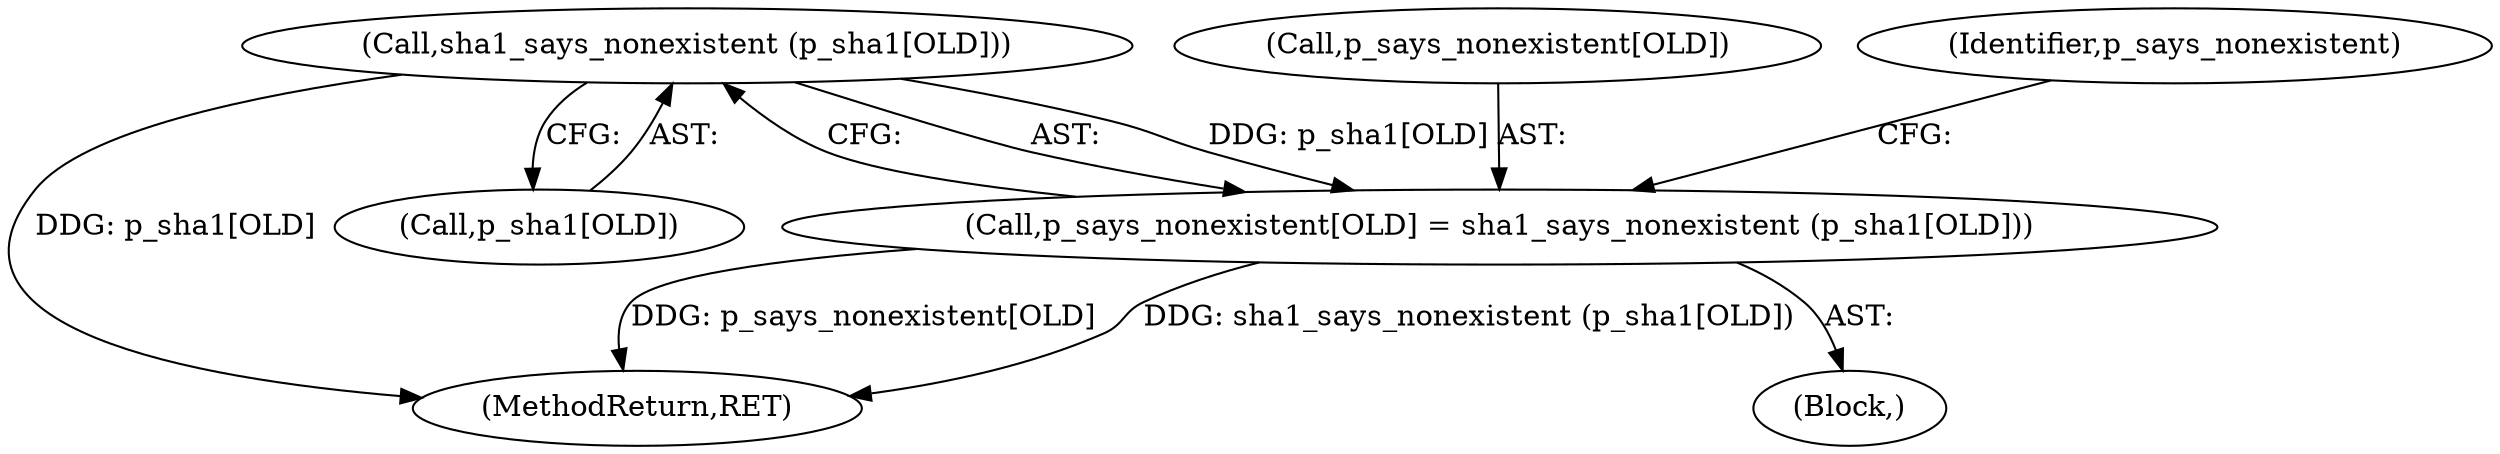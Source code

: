 digraph "0_savannah_f290f48a621867084884bfff87f8093c15195e6a@array" {
"1000925" [label="(Call,sha1_says_nonexistent (p_sha1[OLD]))"];
"1000921" [label="(Call,p_says_nonexistent[OLD] = sha1_says_nonexistent (p_sha1[OLD]))"];
"1002164" [label="(MethodReturn,RET)"];
"1000921" [label="(Call,p_says_nonexistent[OLD] = sha1_says_nonexistent (p_sha1[OLD]))"];
"1000902" [label="(Block,)"];
"1000925" [label="(Call,sha1_says_nonexistent (p_sha1[OLD]))"];
"1000926" [label="(Call,p_sha1[OLD])"];
"1000922" [label="(Call,p_says_nonexistent[OLD])"];
"1000931" [label="(Identifier,p_says_nonexistent)"];
"1000925" -> "1000921"  [label="AST: "];
"1000925" -> "1000926"  [label="CFG: "];
"1000926" -> "1000925"  [label="AST: "];
"1000921" -> "1000925"  [label="CFG: "];
"1000925" -> "1002164"  [label="DDG: p_sha1[OLD]"];
"1000925" -> "1000921"  [label="DDG: p_sha1[OLD]"];
"1000921" -> "1000902"  [label="AST: "];
"1000922" -> "1000921"  [label="AST: "];
"1000931" -> "1000921"  [label="CFG: "];
"1000921" -> "1002164"  [label="DDG: sha1_says_nonexistent (p_sha1[OLD])"];
"1000921" -> "1002164"  [label="DDG: p_says_nonexistent[OLD]"];
}
